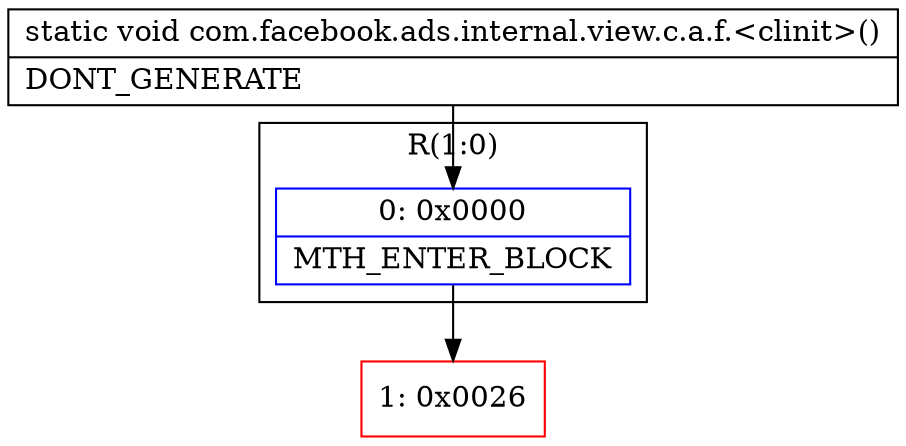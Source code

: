 digraph "CFG forcom.facebook.ads.internal.view.c.a.f.\<clinit\>()V" {
subgraph cluster_Region_1391593749 {
label = "R(1:0)";
node [shape=record,color=blue];
Node_0 [shape=record,label="{0\:\ 0x0000|MTH_ENTER_BLOCK\l}"];
}
Node_1 [shape=record,color=red,label="{1\:\ 0x0026}"];
MethodNode[shape=record,label="{static void com.facebook.ads.internal.view.c.a.f.\<clinit\>()  | DONT_GENERATE\l}"];
MethodNode -> Node_0;
Node_0 -> Node_1;
}

